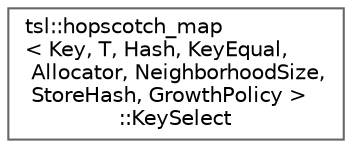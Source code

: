 digraph "Graphical Class Hierarchy"
{
 // INTERACTIVE_SVG=YES
 // LATEX_PDF_SIZE
  bgcolor="transparent";
  edge [fontname=Helvetica,fontsize=10,labelfontname=Helvetica,labelfontsize=10];
  node [fontname=Helvetica,fontsize=10,shape=box,height=0.2,width=0.4];
  rankdir="LR";
  Node0 [id="Node000000",label="tsl::hopscotch_map\l\< Key, T, Hash, KeyEqual,\l Allocator, NeighborhoodSize,\l StoreHash, GrowthPolicy \>\l::KeySelect",height=0.2,width=0.4,color="grey40", fillcolor="white", style="filled",URL="$classtsl_1_1hopscotch__map_1_1KeySelect.html",tooltip=" "];
}
